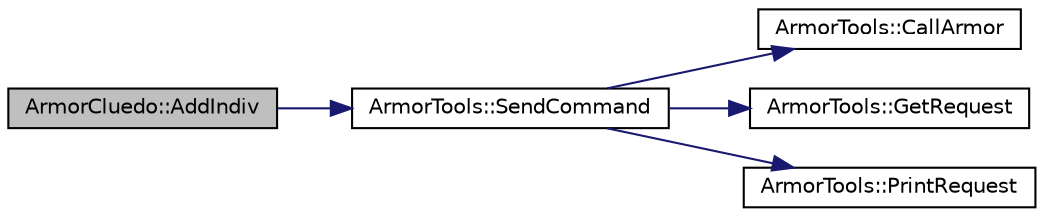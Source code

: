 digraph "ArmorCluedo::AddIndiv"
{
 // LATEX_PDF_SIZE
  edge [fontname="Helvetica",fontsize="10",labelfontname="Helvetica",labelfontsize="10"];
  node [fontname="Helvetica",fontsize="10",shape=record];
  rankdir="LR";
  Node1 [label="ArmorCluedo::AddIndiv",height=0.2,width=0.4,color="black", fillcolor="grey75", style="filled", fontcolor="black",tooltip="add an individual to the ontology"];
  Node1 -> Node2 [color="midnightblue",fontsize="10",style="solid",fontname="Helvetica"];
  Node2 [label="ArmorTools::SendCommand",height=0.2,width=0.4,color="black", fillcolor="white", style="filled",URL="$a00189_a6033ed90283ec6c78a2bc2b0106d0461.html#a6033ed90283ec6c78a2bc2b0106d0461",tooltip="fill in a command and send it to aRMOR"];
  Node2 -> Node3 [color="midnightblue",fontsize="10",style="solid",fontname="Helvetica"];
  Node3 [label="ArmorTools::CallArmor",height=0.2,width=0.4,color="black", fillcolor="white", style="filled",URL="$a00189_aac98d4f9b2ce2cbefba61684d1f505bf.html#aac98d4f9b2ce2cbefba61684d1f505bf",tooltip="send a command to the aRMOR service."];
  Node2 -> Node4 [color="midnightblue",fontsize="10",style="solid",fontname="Helvetica"];
  Node4 [label="ArmorTools::GetRequest",height=0.2,width=0.4,color="black", fillcolor="white", style="filled",URL="$a00189_a76e1517409d261c03ce712a4a5e4a093.html#a76e1517409d261c03ce712a4a5e4a093",tooltip="quick generation of an aRMOR request"];
  Node2 -> Node5 [color="midnightblue",fontsize="10",style="solid",fontname="Helvetica"];
  Node5 [label="ArmorTools::PrintRequest",height=0.2,width=0.4,color="black", fillcolor="white", style="filled",URL="$a00189_a451163e1278ec49f4d214b33111d166d.html#a451163e1278ec49f4d214b33111d166d",tooltip="print a request to the screen."];
}
